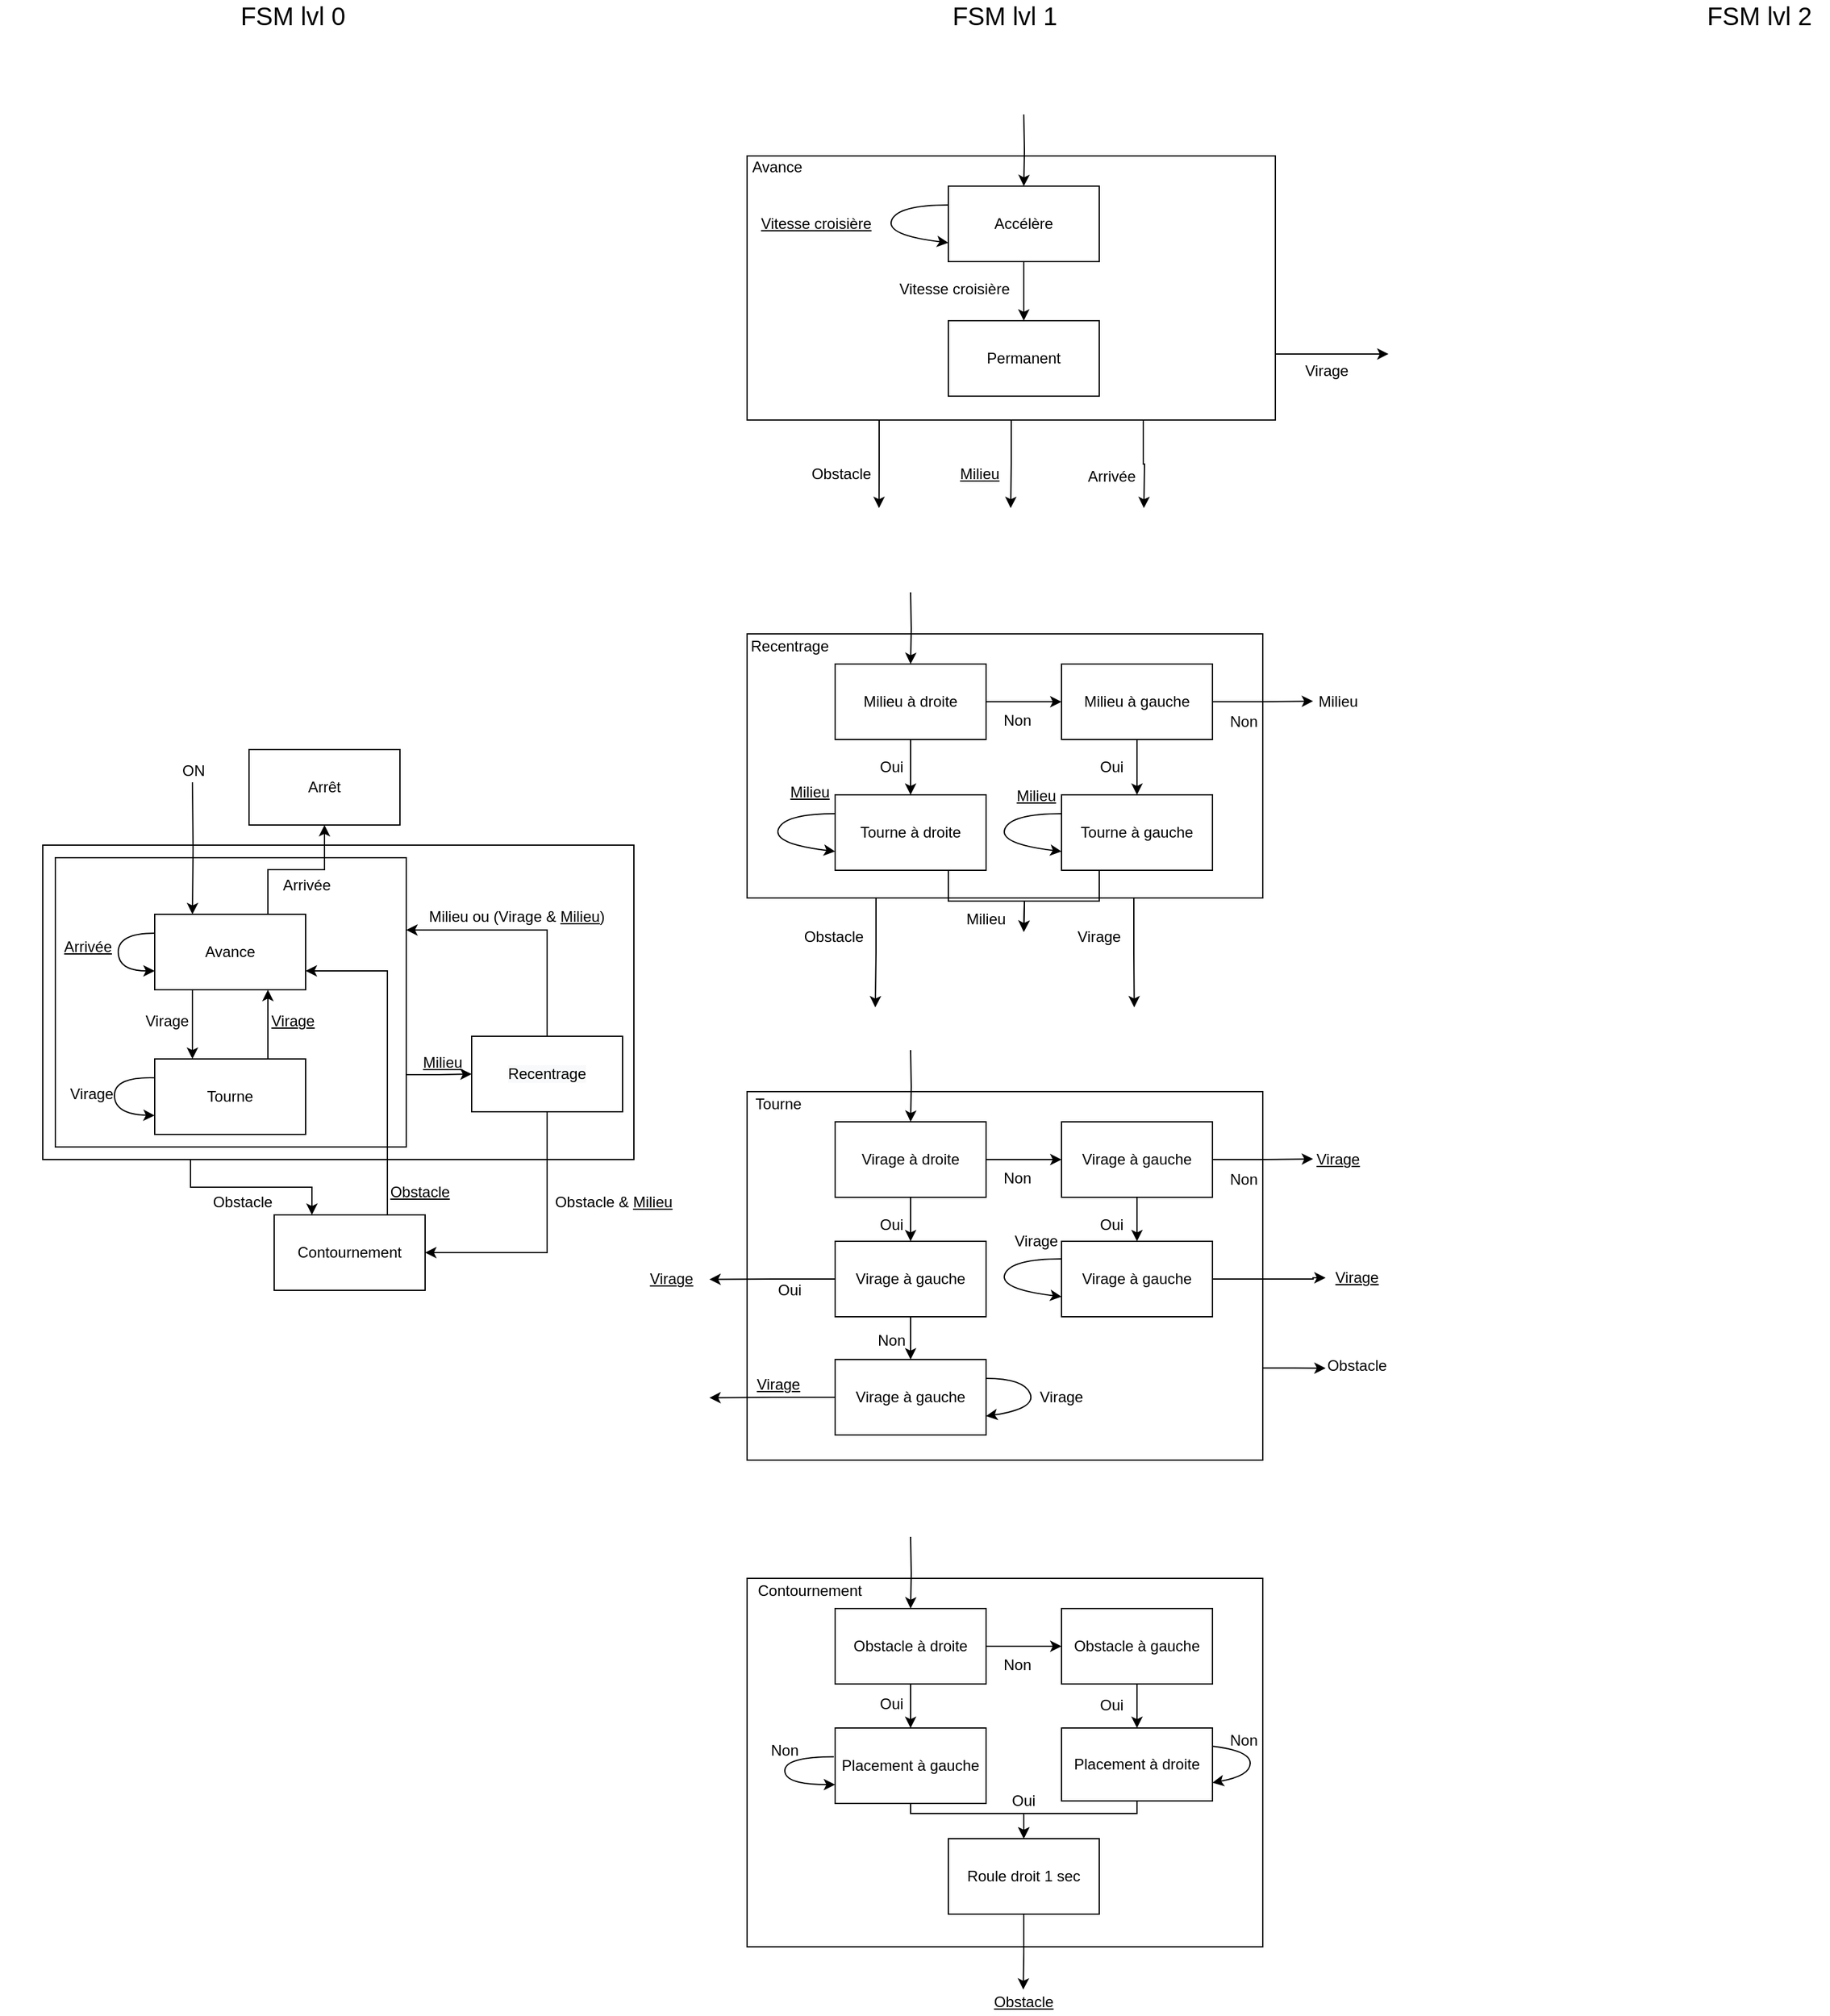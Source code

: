 <mxfile version="14.2.6" type="device"><diagram id="8WGM7yzJvpbZ9Qk98WdS" name="Page-1"><mxGraphModel dx="1021" dy="1698" grid="1" gridSize="10" guides="1" tooltips="1" connect="1" arrows="1" fold="1" page="1" pageScale="1" pageWidth="827" pageHeight="1169" math="0" shadow="0"><root><mxCell id="0"/><mxCell id="1" parent="0"/><mxCell id="1eVTExZ0eX3DoNJt30mX-113" style="edgeStyle=orthogonalEdgeStyle;rounded=0;orthogonalLoop=1;jettySize=auto;html=1;exitX=0.25;exitY=1;exitDx=0;exitDy=0;entryX=0.25;entryY=0;entryDx=0;entryDy=0;" edge="1" parent="1" source="1eVTExZ0eX3DoNJt30mX-111" target="1eVTExZ0eX3DoNJt30mX-15"><mxGeometry relative="1" as="geometry"/></mxCell><mxCell id="1eVTExZ0eX3DoNJt30mX-111" value="" style="rounded=0;whiteSpace=wrap;html=1;" vertex="1" parent="1"><mxGeometry x="170" y="430" width="470" height="250" as="geometry"/></mxCell><mxCell id="1eVTExZ0eX3DoNJt30mX-67" style="edgeStyle=orthogonalEdgeStyle;rounded=0;orthogonalLoop=1;jettySize=auto;html=1;exitX=0.25;exitY=1;exitDx=0;exitDy=0;" edge="1" parent="1" source="1eVTExZ0eX3DoNJt30mX-59"><mxGeometry relative="1" as="geometry"><mxPoint x="834.882" y="162" as="targetPoint"/></mxGeometry></mxCell><mxCell id="1eVTExZ0eX3DoNJt30mX-68" style="edgeStyle=orthogonalEdgeStyle;rounded=0;orthogonalLoop=1;jettySize=auto;html=1;exitX=0.5;exitY=1;exitDx=0;exitDy=0;" edge="1" parent="1" source="1eVTExZ0eX3DoNJt30mX-59"><mxGeometry relative="1" as="geometry"><mxPoint x="939.588" y="162" as="targetPoint"/></mxGeometry></mxCell><mxCell id="1eVTExZ0eX3DoNJt30mX-69" style="edgeStyle=orthogonalEdgeStyle;rounded=0;orthogonalLoop=1;jettySize=auto;html=1;exitX=0.75;exitY=1;exitDx=0;exitDy=0;" edge="1" parent="1" source="1eVTExZ0eX3DoNJt30mX-59"><mxGeometry relative="1" as="geometry"><mxPoint x="1045.471" y="162" as="targetPoint"/></mxGeometry></mxCell><mxCell id="1eVTExZ0eX3DoNJt30mX-74" style="edgeStyle=orthogonalEdgeStyle;rounded=0;orthogonalLoop=1;jettySize=auto;html=1;exitX=1;exitY=0.75;exitDx=0;exitDy=0;" edge="1" parent="1" source="1eVTExZ0eX3DoNJt30mX-59"><mxGeometry relative="1" as="geometry"><mxPoint x="1240" y="39.471" as="targetPoint"/></mxGeometry></mxCell><mxCell id="1eVTExZ0eX3DoNJt30mX-59" value="&lt;p style=&quot;line-height: 120%&quot;&gt;&lt;br&gt;&lt;/p&gt;" style="rounded=0;whiteSpace=wrap;html=1;align=center;" vertex="1" parent="1"><mxGeometry x="730" y="-118" width="420" height="210" as="geometry"/></mxCell><mxCell id="1eVTExZ0eX3DoNJt30mX-40" style="edgeStyle=orthogonalEdgeStyle;rounded=0;orthogonalLoop=1;jettySize=auto;html=1;exitX=1;exitY=0.75;exitDx=0;exitDy=0;entryX=0;entryY=0.5;entryDx=0;entryDy=0;" edge="1" parent="1" source="1eVTExZ0eX3DoNJt30mX-13" target="1eVTExZ0eX3DoNJt30mX-5"><mxGeometry relative="1" as="geometry"/></mxCell><mxCell id="1eVTExZ0eX3DoNJt30mX-13" value="" style="rounded=0;whiteSpace=wrap;html=1;" vertex="1" parent="1"><mxGeometry x="180" y="440" width="279" height="230" as="geometry"/></mxCell><mxCell id="1eVTExZ0eX3DoNJt30mX-27" style="edgeStyle=orthogonalEdgeStyle;rounded=0;orthogonalLoop=1;jettySize=auto;html=1;exitX=0.25;exitY=1;exitDx=0;exitDy=0;entryX=0.25;entryY=0;entryDx=0;entryDy=0;" edge="1" parent="1" source="1eVTExZ0eX3DoNJt30mX-3" target="1eVTExZ0eX3DoNJt30mX-16"><mxGeometry relative="1" as="geometry"/></mxCell><mxCell id="1eVTExZ0eX3DoNJt30mX-38" style="edgeStyle=orthogonalEdgeStyle;rounded=0;orthogonalLoop=1;jettySize=auto;html=1;exitX=0.75;exitY=0;exitDx=0;exitDy=0;entryX=0.5;entryY=1;entryDx=0;entryDy=0;" edge="1" parent="1" source="1eVTExZ0eX3DoNJt30mX-3" target="1eVTExZ0eX3DoNJt30mX-36"><mxGeometry relative="1" as="geometry"/></mxCell><mxCell id="1eVTExZ0eX3DoNJt30mX-3" value="Avance" style="rounded=0;whiteSpace=wrap;html=1;" vertex="1" parent="1"><mxGeometry x="259" y="485" width="120" height="60" as="geometry"/></mxCell><mxCell id="1eVTExZ0eX3DoNJt30mX-37" style="edgeStyle=orthogonalEdgeStyle;rounded=0;orthogonalLoop=1;jettySize=auto;html=1;entryX=0.25;entryY=0;entryDx=0;entryDy=0;" edge="1" parent="1" target="1eVTExZ0eX3DoNJt30mX-3"><mxGeometry relative="1" as="geometry"><mxPoint x="289" y="380" as="sourcePoint"/></mxGeometry></mxCell><mxCell id="1eVTExZ0eX3DoNJt30mX-125" style="edgeStyle=orthogonalEdgeStyle;rounded=0;orthogonalLoop=1;jettySize=auto;html=1;exitX=0.5;exitY=0;exitDx=0;exitDy=0;entryX=1;entryY=0.25;entryDx=0;entryDy=0;" edge="1" parent="1" source="1eVTExZ0eX3DoNJt30mX-5" target="1eVTExZ0eX3DoNJt30mX-13"><mxGeometry relative="1" as="geometry"/></mxCell><mxCell id="1eVTExZ0eX3DoNJt30mX-127" style="edgeStyle=orthogonalEdgeStyle;rounded=0;orthogonalLoop=1;jettySize=auto;html=1;exitX=0.5;exitY=1;exitDx=0;exitDy=0;entryX=1;entryY=0.5;entryDx=0;entryDy=0;" edge="1" parent="1" source="1eVTExZ0eX3DoNJt30mX-5" target="1eVTExZ0eX3DoNJt30mX-15"><mxGeometry relative="1" as="geometry"/></mxCell><mxCell id="1eVTExZ0eX3DoNJt30mX-5" value="&#10;&#10;&lt;span style=&quot;color: rgb(0, 0, 0); font-family: helvetica; font-size: 12px; font-style: normal; font-weight: 400; letter-spacing: normal; text-align: center; text-indent: 0px; text-transform: none; word-spacing: 0px; background-color: rgb(248, 249, 250); display: inline; float: none;&quot;&gt;Recentrage&lt;/span&gt;&#10;&#10;" style="rounded=0;whiteSpace=wrap;html=1;" vertex="1" parent="1"><mxGeometry x="511" y="582" width="120" height="60" as="geometry"/></mxCell><mxCell id="1eVTExZ0eX3DoNJt30mX-7" value="Obstacle" style="text;html=1;strokeColor=none;fillColor=none;align=center;verticalAlign=middle;whiteSpace=wrap;rounded=0;" vertex="1" parent="1"><mxGeometry x="279" y="704" width="100" height="20" as="geometry"/></mxCell><mxCell id="1eVTExZ0eX3DoNJt30mX-11" value="&lt;u&gt;Arrivée&lt;/u&gt;" style="text;html=1;strokeColor=none;fillColor=none;align=center;verticalAlign=middle;whiteSpace=wrap;rounded=0;" vertex="1" parent="1"><mxGeometry x="136" y="501" width="140" height="20" as="geometry"/></mxCell><mxCell id="1eVTExZ0eX3DoNJt30mX-114" style="edgeStyle=orthogonalEdgeStyle;rounded=0;orthogonalLoop=1;jettySize=auto;html=1;exitX=0.75;exitY=0;exitDx=0;exitDy=0;entryX=1;entryY=0.75;entryDx=0;entryDy=0;" edge="1" parent="1" source="1eVTExZ0eX3DoNJt30mX-15" target="1eVTExZ0eX3DoNJt30mX-3"><mxGeometry relative="1" as="geometry"/></mxCell><mxCell id="1eVTExZ0eX3DoNJt30mX-15" value="Contournement" style="rounded=0;whiteSpace=wrap;html=1;" vertex="1" parent="1"><mxGeometry x="354" y="724" width="120" height="60" as="geometry"/></mxCell><mxCell id="1eVTExZ0eX3DoNJt30mX-35" style="edgeStyle=orthogonalEdgeStyle;rounded=0;orthogonalLoop=1;jettySize=auto;html=1;exitX=0.75;exitY=0;exitDx=0;exitDy=0;entryX=0.75;entryY=1;entryDx=0;entryDy=0;" edge="1" parent="1" source="1eVTExZ0eX3DoNJt30mX-16" target="1eVTExZ0eX3DoNJt30mX-3"><mxGeometry relative="1" as="geometry"/></mxCell><mxCell id="1eVTExZ0eX3DoNJt30mX-16" value="Tourne" style="rounded=0;whiteSpace=wrap;html=1;" vertex="1" parent="1"><mxGeometry x="259" y="600" width="120" height="60" as="geometry"/></mxCell><mxCell id="1eVTExZ0eX3DoNJt30mX-24" value="&lt;u&gt;Obstacle&lt;/u&gt;" style="text;html=1;strokeColor=none;fillColor=none;align=center;verticalAlign=middle;whiteSpace=wrap;rounded=0;" vertex="1" parent="1"><mxGeometry x="420" y="696" width="100" height="20" as="geometry"/></mxCell><mxCell id="1eVTExZ0eX3DoNJt30mX-25" value="Milieu ou (Virage &amp;amp; &lt;u&gt;Milieu&lt;/u&gt;)" style="text;html=1;strokeColor=none;fillColor=none;align=center;verticalAlign=middle;whiteSpace=wrap;rounded=0;" vertex="1" parent="1"><mxGeometry x="474" y="477" width="146" height="20" as="geometry"/></mxCell><mxCell id="1eVTExZ0eX3DoNJt30mX-26" value="&lt;u&gt;Milieu&lt;/u&gt;" style="text;html=1;strokeColor=none;fillColor=none;align=center;verticalAlign=middle;whiteSpace=wrap;rounded=0;" vertex="1" parent="1"><mxGeometry x="438" y="593" width="100" height="20" as="geometry"/></mxCell><mxCell id="1eVTExZ0eX3DoNJt30mX-28" value="Virage" style="text;html=1;strokeColor=none;fillColor=none;align=center;verticalAlign=middle;whiteSpace=wrap;rounded=0;" vertex="1" parent="1"><mxGeometry x="219" y="560" width="100" height="20" as="geometry"/></mxCell><mxCell id="1eVTExZ0eX3DoNJt30mX-30" value="" style="curved=1;endArrow=classic;html=1;entryX=0;entryY=0.75;entryDx=0;entryDy=0;exitX=0;exitY=0.25;exitDx=0;exitDy=0;" edge="1" parent="1" source="1eVTExZ0eX3DoNJt30mX-3" target="1eVTExZ0eX3DoNJt30mX-3"><mxGeometry width="50" height="50" relative="1" as="geometry"><mxPoint x="159" y="470" as="sourcePoint"/><mxPoint x="379" y="520" as="targetPoint"/><Array as="points"><mxPoint x="230" y="500"/><mxPoint x="230" y="530"/></Array></mxGeometry></mxCell><mxCell id="1eVTExZ0eX3DoNJt30mX-33" style="edgeStyle=orthogonalEdgeStyle;rounded=0;orthogonalLoop=1;jettySize=auto;html=1;exitX=0.5;exitY=1;exitDx=0;exitDy=0;" edge="1" parent="1" source="1eVTExZ0eX3DoNJt30mX-28" target="1eVTExZ0eX3DoNJt30mX-28"><mxGeometry relative="1" as="geometry"/></mxCell><mxCell id="1eVTExZ0eX3DoNJt30mX-34" value="&lt;u&gt;Virage&lt;/u&gt;" style="text;html=1;strokeColor=none;fillColor=none;align=center;verticalAlign=middle;whiteSpace=wrap;rounded=0;" vertex="1" parent="1"><mxGeometry x="319" y="560" width="100" height="20" as="geometry"/></mxCell><mxCell id="1eVTExZ0eX3DoNJt30mX-36" value="Arrêt" style="rounded=0;whiteSpace=wrap;html=1;" vertex="1" parent="1"><mxGeometry x="334" y="354" width="120" height="60" as="geometry"/></mxCell><mxCell id="1eVTExZ0eX3DoNJt30mX-41" value="Arrivée" style="text;html=1;strokeColor=none;fillColor=none;align=center;verticalAlign=middle;whiteSpace=wrap;rounded=0;" vertex="1" parent="1"><mxGeometry x="310" y="452" width="140" height="20" as="geometry"/></mxCell><mxCell id="1eVTExZ0eX3DoNJt30mX-45" value="" style="curved=1;endArrow=classic;html=1;entryX=0;entryY=0.75;entryDx=0;entryDy=0;exitX=0;exitY=0.25;exitDx=0;exitDy=0;" edge="1" parent="1" source="1eVTExZ0eX3DoNJt30mX-16" target="1eVTExZ0eX3DoNJt30mX-16"><mxGeometry width="50" height="50" relative="1" as="geometry"><mxPoint x="256" y="614" as="sourcePoint"/><mxPoint x="256" y="644" as="targetPoint"/><Array as="points"><mxPoint x="227" y="614"/><mxPoint x="227" y="644"/></Array></mxGeometry></mxCell><mxCell id="1eVTExZ0eX3DoNJt30mX-46" value="Virage" style="text;html=1;strokeColor=none;fillColor=none;align=center;verticalAlign=middle;whiteSpace=wrap;rounded=0;" vertex="1" parent="1"><mxGeometry x="159" y="618" width="100" height="20" as="geometry"/></mxCell><mxCell id="1eVTExZ0eX3DoNJt30mX-55" style="edgeStyle=orthogonalEdgeStyle;rounded=0;orthogonalLoop=1;jettySize=auto;html=1;exitX=0.5;exitY=1;exitDx=0;exitDy=0;" edge="1" parent="1" target="1eVTExZ0eX3DoNJt30mX-52"><mxGeometry relative="1" as="geometry"><mxPoint x="950" y="-151" as="sourcePoint"/></mxGeometry></mxCell><mxCell id="1eVTExZ0eX3DoNJt30mX-62" style="edgeStyle=orthogonalEdgeStyle;rounded=0;orthogonalLoop=1;jettySize=auto;html=1;exitX=0.5;exitY=1;exitDx=0;exitDy=0;entryX=0.5;entryY=0;entryDx=0;entryDy=0;" edge="1" parent="1" source="1eVTExZ0eX3DoNJt30mX-52" target="1eVTExZ0eX3DoNJt30mX-61"><mxGeometry relative="1" as="geometry"/></mxCell><mxCell id="1eVTExZ0eX3DoNJt30mX-52" value="Accélère" style="rounded=0;whiteSpace=wrap;html=1;" vertex="1" parent="1"><mxGeometry x="890" y="-94" width="120" height="60" as="geometry"/></mxCell><mxCell id="1eVTExZ0eX3DoNJt30mX-56" value="&lt;u&gt;Vitesse croisière&lt;/u&gt;" style="text;html=1;strokeColor=none;fillColor=none;align=center;verticalAlign=middle;whiteSpace=wrap;rounded=0;" vertex="1" parent="1"><mxGeometry x="730" y="-74" width="110" height="20" as="geometry"/></mxCell><mxCell id="1eVTExZ0eX3DoNJt30mX-57" value="" style="curved=1;endArrow=classic;html=1;exitX=0;exitY=0.25;exitDx=0;exitDy=0;entryX=0;entryY=0.75;entryDx=0;entryDy=0;" edge="1" parent="1" source="1eVTExZ0eX3DoNJt30mX-52" target="1eVTExZ0eX3DoNJt30mX-52"><mxGeometry width="50" height="50" relative="1" as="geometry"><mxPoint x="1010" y="-45" as="sourcePoint"/><mxPoint x="1060" y="-95" as="targetPoint"/><Array as="points"><mxPoint x="850" y="-79"/><mxPoint x="840" y="-55"/></Array></mxGeometry></mxCell><mxCell id="1eVTExZ0eX3DoNJt30mX-60" value="Avance" style="text;html=1;strokeColor=none;fillColor=none;align=center;verticalAlign=middle;whiteSpace=wrap;rounded=0;" vertex="1" parent="1"><mxGeometry x="734" y="-119" width="40" height="20" as="geometry"/></mxCell><mxCell id="1eVTExZ0eX3DoNJt30mX-61" value="Permanent" style="rounded=0;whiteSpace=wrap;html=1;" vertex="1" parent="1"><mxGeometry x="890" y="13" width="120" height="60" as="geometry"/></mxCell><mxCell id="1eVTExZ0eX3DoNJt30mX-63" value="Vitesse croisière" style="text;html=1;strokeColor=none;fillColor=none;align=center;verticalAlign=middle;whiteSpace=wrap;rounded=0;" vertex="1" parent="1"><mxGeometry x="840" y="-22" width="110" height="20" as="geometry"/></mxCell><mxCell id="1eVTExZ0eX3DoNJt30mX-64" style="edgeStyle=orthogonalEdgeStyle;rounded=0;orthogonalLoop=1;jettySize=auto;html=1;exitX=0.5;exitY=1;exitDx=0;exitDy=0;" edge="1" parent="1" source="1eVTExZ0eX3DoNJt30mX-59" target="1eVTExZ0eX3DoNJt30mX-59"><mxGeometry relative="1" as="geometry"/></mxCell><mxCell id="1eVTExZ0eX3DoNJt30mX-70" value="Obstacle" style="text;html=1;strokeColor=none;fillColor=none;align=center;verticalAlign=middle;whiteSpace=wrap;rounded=0;" vertex="1" parent="1"><mxGeometry x="750" y="125" width="110" height="20" as="geometry"/></mxCell><mxCell id="1eVTExZ0eX3DoNJt30mX-72" value="&lt;u&gt;Milieu&lt;/u&gt;" style="text;html=1;strokeColor=none;fillColor=none;align=center;verticalAlign=middle;whiteSpace=wrap;rounded=0;" vertex="1" parent="1"><mxGeometry x="860" y="125" width="110" height="20" as="geometry"/></mxCell><mxCell id="1eVTExZ0eX3DoNJt30mX-73" value="Arrivée" style="text;html=1;strokeColor=none;fillColor=none;align=center;verticalAlign=middle;whiteSpace=wrap;rounded=0;" vertex="1" parent="1"><mxGeometry x="1000" y="127" width="40" height="20" as="geometry"/></mxCell><mxCell id="1eVTExZ0eX3DoNJt30mX-76" value="Virage" style="text;html=1;strokeColor=none;fillColor=none;align=center;verticalAlign=middle;whiteSpace=wrap;rounded=0;" vertex="1" parent="1"><mxGeometry x="1171" y="43" width="40" height="20" as="geometry"/></mxCell><mxCell id="1eVTExZ0eX3DoNJt30mX-77" value="ON" style="text;html=1;strokeColor=none;fillColor=none;align=center;verticalAlign=middle;whiteSpace=wrap;rounded=0;" vertex="1" parent="1"><mxGeometry x="270" y="361" width="40" height="20" as="geometry"/></mxCell><mxCell id="1eVTExZ0eX3DoNJt30mX-117" style="edgeStyle=orthogonalEdgeStyle;rounded=0;orthogonalLoop=1;jettySize=auto;html=1;exitX=0.25;exitY=1;exitDx=0;exitDy=0;" edge="1" parent="1" source="1eVTExZ0eX3DoNJt30mX-82"><mxGeometry relative="1" as="geometry"><mxPoint x="831.941" y="559.0" as="targetPoint"/></mxGeometry></mxCell><mxCell id="1eVTExZ0eX3DoNJt30mX-118" style="edgeStyle=orthogonalEdgeStyle;rounded=0;orthogonalLoop=1;jettySize=auto;html=1;exitX=0.75;exitY=1;exitDx=0;exitDy=0;" edge="1" parent="1" source="1eVTExZ0eX3DoNJt30mX-82"><mxGeometry relative="1" as="geometry"><mxPoint x="1037.824" y="559.0" as="targetPoint"/></mxGeometry></mxCell><mxCell id="1eVTExZ0eX3DoNJt30mX-82" value="&lt;p style=&quot;line-height: 120%&quot;&gt;&lt;br&gt;&lt;/p&gt;" style="rounded=0;whiteSpace=wrap;html=1;align=center;" vertex="1" parent="1"><mxGeometry x="730" y="262" width="410" height="210" as="geometry"/></mxCell><mxCell id="1eVTExZ0eX3DoNJt30mX-83" style="edgeStyle=orthogonalEdgeStyle;rounded=0;orthogonalLoop=1;jettySize=auto;html=1;exitX=0.5;exitY=1;exitDx=0;exitDy=0;entryX=0.5;entryY=0;entryDx=0;entryDy=0;" edge="1" parent="1" target="1eVTExZ0eX3DoNJt30mX-85"><mxGeometry relative="1" as="geometry"><mxPoint x="860" y="229" as="sourcePoint"/><mxPoint x="860" y="286" as="targetPoint"/></mxGeometry></mxCell><mxCell id="1eVTExZ0eX3DoNJt30mX-84" style="edgeStyle=orthogonalEdgeStyle;rounded=0;orthogonalLoop=1;jettySize=auto;html=1;exitX=0.5;exitY=1;exitDx=0;exitDy=0;entryX=0.5;entryY=0;entryDx=0;entryDy=0;" edge="1" parent="1" source="1eVTExZ0eX3DoNJt30mX-85" target="1eVTExZ0eX3DoNJt30mX-89"><mxGeometry relative="1" as="geometry"/></mxCell><mxCell id="1eVTExZ0eX3DoNJt30mX-99" style="edgeStyle=orthogonalEdgeStyle;rounded=0;orthogonalLoop=1;jettySize=auto;html=1;exitX=1;exitY=0.5;exitDx=0;exitDy=0;entryX=0;entryY=0.5;entryDx=0;entryDy=0;" edge="1" parent="1" source="1eVTExZ0eX3DoNJt30mX-85" target="1eVTExZ0eX3DoNJt30mX-98"><mxGeometry relative="1" as="geometry"/></mxCell><mxCell id="1eVTExZ0eX3DoNJt30mX-85" value="Milieu à droite" style="rounded=0;whiteSpace=wrap;html=1;" vertex="1" parent="1"><mxGeometry x="800" y="286" width="120" height="60" as="geometry"/></mxCell><mxCell id="1eVTExZ0eX3DoNJt30mX-87" value="" style="curved=1;endArrow=classic;html=1;exitX=0;exitY=0.25;exitDx=0;exitDy=0;entryX=0;entryY=0.75;entryDx=0;entryDy=0;" edge="1" parent="1"><mxGeometry width="50" height="50" relative="1" as="geometry"><mxPoint x="800" y="405" as="sourcePoint"/><mxPoint x="800" y="435" as="targetPoint"/><Array as="points"><mxPoint x="760" y="405"/><mxPoint x="750" y="429"/></Array></mxGeometry></mxCell><mxCell id="1eVTExZ0eX3DoNJt30mX-88" value="Recentrage" style="text;html=1;strokeColor=none;fillColor=none;align=center;verticalAlign=middle;whiteSpace=wrap;rounded=0;" vertex="1" parent="1"><mxGeometry x="744" y="262" width="40" height="20" as="geometry"/></mxCell><mxCell id="1eVTExZ0eX3DoNJt30mX-120" style="edgeStyle=orthogonalEdgeStyle;rounded=0;orthogonalLoop=1;jettySize=auto;html=1;exitX=0.75;exitY=1;exitDx=0;exitDy=0;" edge="1" parent="1" source="1eVTExZ0eX3DoNJt30mX-89"><mxGeometry relative="1" as="geometry"><mxPoint x="950" y="499" as="targetPoint"/></mxGeometry></mxCell><mxCell id="1eVTExZ0eX3DoNJt30mX-89" value="Tourne à droite" style="rounded=0;whiteSpace=wrap;html=1;" vertex="1" parent="1"><mxGeometry x="800" y="390" width="120" height="60" as="geometry"/></mxCell><mxCell id="1eVTExZ0eX3DoNJt30mX-90" value="Oui" style="text;html=1;strokeColor=none;fillColor=none;align=center;verticalAlign=middle;whiteSpace=wrap;rounded=0;" vertex="1" parent="1"><mxGeometry x="820" y="358" width="50" height="20" as="geometry"/></mxCell><mxCell id="1eVTExZ0eX3DoNJt30mX-91" style="edgeStyle=orthogonalEdgeStyle;rounded=0;orthogonalLoop=1;jettySize=auto;html=1;exitX=0.5;exitY=1;exitDx=0;exitDy=0;" edge="1" parent="1" source="1eVTExZ0eX3DoNJt30mX-82" target="1eVTExZ0eX3DoNJt30mX-82"><mxGeometry relative="1" as="geometry"/></mxCell><mxCell id="1eVTExZ0eX3DoNJt30mX-92" value="Obstacle" style="text;html=1;strokeColor=none;fillColor=none;align=center;verticalAlign=middle;whiteSpace=wrap;rounded=0;" vertex="1" parent="1"><mxGeometry x="744" y="493" width="110" height="20" as="geometry"/></mxCell><mxCell id="1eVTExZ0eX3DoNJt30mX-94" value="Virage" style="text;html=1;strokeColor=none;fillColor=none;align=center;verticalAlign=middle;whiteSpace=wrap;rounded=0;" vertex="1" parent="1"><mxGeometry x="990" y="493" width="40" height="20" as="geometry"/></mxCell><mxCell id="1eVTExZ0eX3DoNJt30mX-105" style="edgeStyle=orthogonalEdgeStyle;rounded=0;orthogonalLoop=1;jettySize=auto;html=1;exitX=0.5;exitY=1;exitDx=0;exitDy=0;" edge="1" parent="1" source="1eVTExZ0eX3DoNJt30mX-98" target="1eVTExZ0eX3DoNJt30mX-103"><mxGeometry relative="1" as="geometry"/></mxCell><mxCell id="1eVTExZ0eX3DoNJt30mX-106" style="edgeStyle=orthogonalEdgeStyle;rounded=0;orthogonalLoop=1;jettySize=auto;html=1;exitX=1;exitY=0.5;exitDx=0;exitDy=0;" edge="1" parent="1" source="1eVTExZ0eX3DoNJt30mX-98" target="1eVTExZ0eX3DoNJt30mX-108"><mxGeometry relative="1" as="geometry"><mxPoint x="1200" y="315.529" as="targetPoint"/></mxGeometry></mxCell><mxCell id="1eVTExZ0eX3DoNJt30mX-98" value="Milieu à gauche" style="rounded=0;whiteSpace=wrap;html=1;" vertex="1" parent="1"><mxGeometry x="980" y="286" width="120" height="60" as="geometry"/></mxCell><mxCell id="1eVTExZ0eX3DoNJt30mX-100" value="Non" style="text;html=1;strokeColor=none;fillColor=none;align=center;verticalAlign=middle;whiteSpace=wrap;rounded=0;" vertex="1" parent="1"><mxGeometry x="920" y="321" width="50" height="20" as="geometry"/></mxCell><mxCell id="1eVTExZ0eX3DoNJt30mX-102" value="" style="curved=1;endArrow=classic;html=1;exitX=0;exitY=0.25;exitDx=0;exitDy=0;entryX=0;entryY=0.75;entryDx=0;entryDy=0;" edge="1" parent="1"><mxGeometry width="50" height="50" relative="1" as="geometry"><mxPoint x="980" y="405" as="sourcePoint"/><mxPoint x="980" y="435" as="targetPoint"/><Array as="points"><mxPoint x="940" y="405"/><mxPoint x="930" y="429"/></Array></mxGeometry></mxCell><mxCell id="1eVTExZ0eX3DoNJt30mX-121" style="edgeStyle=orthogonalEdgeStyle;rounded=0;orthogonalLoop=1;jettySize=auto;html=1;exitX=0.25;exitY=1;exitDx=0;exitDy=0;" edge="1" parent="1" source="1eVTExZ0eX3DoNJt30mX-103"><mxGeometry relative="1" as="geometry"><mxPoint x="950" y="499.0" as="targetPoint"/></mxGeometry></mxCell><mxCell id="1eVTExZ0eX3DoNJt30mX-103" value="Tourne à gauche" style="rounded=0;whiteSpace=wrap;html=1;" vertex="1" parent="1"><mxGeometry x="980" y="390" width="120" height="60" as="geometry"/></mxCell><mxCell id="1eVTExZ0eX3DoNJt30mX-104" value="Oui" style="text;html=1;strokeColor=none;fillColor=none;align=center;verticalAlign=middle;whiteSpace=wrap;rounded=0;" vertex="1" parent="1"><mxGeometry x="1000" y="358" width="40" height="20" as="geometry"/></mxCell><mxCell id="1eVTExZ0eX3DoNJt30mX-107" value="Non" style="text;html=1;strokeColor=none;fillColor=none;align=center;verticalAlign=middle;whiteSpace=wrap;rounded=0;" vertex="1" parent="1"><mxGeometry x="1100" y="322" width="50" height="20" as="geometry"/></mxCell><mxCell id="1eVTExZ0eX3DoNJt30mX-108" value="Milieu" style="text;html=1;strokeColor=none;fillColor=none;align=center;verticalAlign=middle;whiteSpace=wrap;rounded=0;" vertex="1" parent="1"><mxGeometry x="1180" y="305.529" width="40" height="20" as="geometry"/></mxCell><mxCell id="1eVTExZ0eX3DoNJt30mX-109" value="&lt;u&gt;Milieu&lt;/u&gt;" style="text;html=1;strokeColor=none;fillColor=none;align=center;verticalAlign=middle;whiteSpace=wrap;rounded=0;" vertex="1" parent="1"><mxGeometry x="760" y="377.999" width="40" height="20" as="geometry"/></mxCell><mxCell id="1eVTExZ0eX3DoNJt30mX-110" value="&lt;u&gt;Milieu&lt;/u&gt;" style="text;html=1;strokeColor=none;fillColor=none;align=center;verticalAlign=middle;whiteSpace=wrap;rounded=0;" vertex="1" parent="1"><mxGeometry x="940" y="380.999" width="40" height="20" as="geometry"/></mxCell><mxCell id="1eVTExZ0eX3DoNJt30mX-112" style="edgeStyle=orthogonalEdgeStyle;rounded=0;orthogonalLoop=1;jettySize=auto;html=1;exitX=0.5;exitY=1;exitDx=0;exitDy=0;" edge="1" parent="1" source="1eVTExZ0eX3DoNJt30mX-111" target="1eVTExZ0eX3DoNJt30mX-111"><mxGeometry relative="1" as="geometry"/></mxCell><mxCell id="1eVTExZ0eX3DoNJt30mX-122" value="Milieu" style="text;html=1;strokeColor=none;fillColor=none;align=center;verticalAlign=middle;whiteSpace=wrap;rounded=0;" vertex="1" parent="1"><mxGeometry x="900" y="478.999" width="40" height="20" as="geometry"/></mxCell><mxCell id="1eVTExZ0eX3DoNJt30mX-128" value="Obstacle &amp;amp;&amp;nbsp;&lt;u&gt;Milieu&lt;/u&gt;" style="text;html=1;strokeColor=none;fillColor=none;align=center;verticalAlign=middle;whiteSpace=wrap;rounded=0;" vertex="1" parent="1"><mxGeometry x="574" y="704" width="100" height="20" as="geometry"/></mxCell><mxCell id="1eVTExZ0eX3DoNJt30mX-175" style="edgeStyle=orthogonalEdgeStyle;rounded=0;orthogonalLoop=1;jettySize=auto;html=1;exitX=1;exitY=0.75;exitDx=0;exitDy=0;" edge="1" parent="1" source="1eVTExZ0eX3DoNJt30mX-131"><mxGeometry relative="1" as="geometry"><mxPoint x="1190" y="845.882" as="targetPoint"/></mxGeometry></mxCell><mxCell id="1eVTExZ0eX3DoNJt30mX-131" value="&lt;p style=&quot;line-height: 120%&quot;&gt;&lt;br&gt;&lt;/p&gt;" style="rounded=0;whiteSpace=wrap;html=1;align=center;" vertex="1" parent="1"><mxGeometry x="730" y="626" width="410" height="293" as="geometry"/></mxCell><mxCell id="1eVTExZ0eX3DoNJt30mX-132" style="edgeStyle=orthogonalEdgeStyle;rounded=0;orthogonalLoop=1;jettySize=auto;html=1;exitX=0.5;exitY=1;exitDx=0;exitDy=0;entryX=0.5;entryY=0;entryDx=0;entryDy=0;" edge="1" parent="1" target="1eVTExZ0eX3DoNJt30mX-135"><mxGeometry relative="1" as="geometry"><mxPoint x="860" y="593" as="sourcePoint"/><mxPoint x="860" y="650" as="targetPoint"/></mxGeometry></mxCell><mxCell id="1eVTExZ0eX3DoNJt30mX-133" style="edgeStyle=orthogonalEdgeStyle;rounded=0;orthogonalLoop=1;jettySize=auto;html=1;exitX=0.5;exitY=1;exitDx=0;exitDy=0;entryX=0.5;entryY=0;entryDx=0;entryDy=0;" edge="1" parent="1" source="1eVTExZ0eX3DoNJt30mX-135" target="1eVTExZ0eX3DoNJt30mX-139"><mxGeometry relative="1" as="geometry"/></mxCell><mxCell id="1eVTExZ0eX3DoNJt30mX-134" style="edgeStyle=orthogonalEdgeStyle;rounded=0;orthogonalLoop=1;jettySize=auto;html=1;exitX=1;exitY=0.5;exitDx=0;exitDy=0;entryX=0;entryY=0.5;entryDx=0;entryDy=0;" edge="1" parent="1" source="1eVTExZ0eX3DoNJt30mX-135" target="1eVTExZ0eX3DoNJt30mX-146"><mxGeometry relative="1" as="geometry"/></mxCell><mxCell id="1eVTExZ0eX3DoNJt30mX-135" value="Virage à droite" style="rounded=0;whiteSpace=wrap;html=1;" vertex="1" parent="1"><mxGeometry x="800" y="650" width="120" height="60" as="geometry"/></mxCell><mxCell id="1eVTExZ0eX3DoNJt30mX-137" value="Tourne" style="text;html=1;strokeColor=none;fillColor=none;align=center;verticalAlign=middle;whiteSpace=wrap;rounded=0;" vertex="1" parent="1"><mxGeometry x="735" y="626" width="40" height="20" as="geometry"/></mxCell><mxCell id="1eVTExZ0eX3DoNJt30mX-166" style="edgeStyle=orthogonalEdgeStyle;rounded=0;orthogonalLoop=1;jettySize=auto;html=1;exitX=0.5;exitY=1;exitDx=0;exitDy=0;entryX=0.5;entryY=0;entryDx=0;entryDy=0;" edge="1" parent="1" source="1eVTExZ0eX3DoNJt30mX-139" target="1eVTExZ0eX3DoNJt30mX-165"><mxGeometry relative="1" as="geometry"/></mxCell><mxCell id="1eVTExZ0eX3DoNJt30mX-167" style="edgeStyle=orthogonalEdgeStyle;rounded=0;orthogonalLoop=1;jettySize=auto;html=1;exitX=0;exitY=0.5;exitDx=0;exitDy=0;" edge="1" parent="1" source="1eVTExZ0eX3DoNJt30mX-139"><mxGeometry relative="1" as="geometry"><mxPoint x="700" y="775.294" as="targetPoint"/></mxGeometry></mxCell><mxCell id="1eVTExZ0eX3DoNJt30mX-139" value="Virage à gauche" style="rounded=0;whiteSpace=wrap;html=1;" vertex="1" parent="1"><mxGeometry x="800" y="745" width="120" height="60" as="geometry"/></mxCell><mxCell id="1eVTExZ0eX3DoNJt30mX-140" value="Oui" style="text;html=1;strokeColor=none;fillColor=none;align=center;verticalAlign=middle;whiteSpace=wrap;rounded=0;" vertex="1" parent="1"><mxGeometry x="820" y="722" width="50" height="20" as="geometry"/></mxCell><mxCell id="1eVTExZ0eX3DoNJt30mX-144" style="edgeStyle=orthogonalEdgeStyle;rounded=0;orthogonalLoop=1;jettySize=auto;html=1;exitX=0.5;exitY=1;exitDx=0;exitDy=0;" edge="1" parent="1" source="1eVTExZ0eX3DoNJt30mX-146" target="1eVTExZ0eX3DoNJt30mX-150"><mxGeometry relative="1" as="geometry"/></mxCell><mxCell id="1eVTExZ0eX3DoNJt30mX-145" style="edgeStyle=orthogonalEdgeStyle;rounded=0;orthogonalLoop=1;jettySize=auto;html=1;exitX=1;exitY=0.5;exitDx=0;exitDy=0;" edge="1" parent="1" source="1eVTExZ0eX3DoNJt30mX-146" target="1eVTExZ0eX3DoNJt30mX-153"><mxGeometry relative="1" as="geometry"><mxPoint x="1200" y="679.529" as="targetPoint"/></mxGeometry></mxCell><mxCell id="1eVTExZ0eX3DoNJt30mX-146" value="Virage à gauche" style="rounded=0;whiteSpace=wrap;html=1;" vertex="1" parent="1"><mxGeometry x="980" y="650" width="120" height="60" as="geometry"/></mxCell><mxCell id="1eVTExZ0eX3DoNJt30mX-147" value="Non" style="text;html=1;strokeColor=none;fillColor=none;align=center;verticalAlign=middle;whiteSpace=wrap;rounded=0;" vertex="1" parent="1"><mxGeometry x="920" y="685" width="50" height="20" as="geometry"/></mxCell><mxCell id="1eVTExZ0eX3DoNJt30mX-148" value="" style="curved=1;endArrow=classic;html=1;exitX=0;exitY=0.25;exitDx=0;exitDy=0;entryX=0;entryY=0.75;entryDx=0;entryDy=0;" edge="1" parent="1"><mxGeometry width="50" height="50" relative="1" as="geometry"><mxPoint x="980" y="759" as="sourcePoint"/><mxPoint x="980" y="789" as="targetPoint"/><Array as="points"><mxPoint x="940" y="759"/><mxPoint x="930" y="783"/></Array></mxGeometry></mxCell><mxCell id="1eVTExZ0eX3DoNJt30mX-172" style="edgeStyle=orthogonalEdgeStyle;rounded=0;orthogonalLoop=1;jettySize=auto;html=1;exitX=1;exitY=0.5;exitDx=0;exitDy=0;entryX=0;entryY=0;entryDx=0;entryDy=0;" edge="1" parent="1" source="1eVTExZ0eX3DoNJt30mX-150"><mxGeometry relative="1" as="geometry"><mxPoint x="1190" y="773.999" as="targetPoint"/><Array as="points"><mxPoint x="1180" y="775"/></Array></mxGeometry></mxCell><mxCell id="1eVTExZ0eX3DoNJt30mX-150" value="Virage à gauche" style="rounded=0;whiteSpace=wrap;html=1;" vertex="1" parent="1"><mxGeometry x="980" y="745" width="120" height="60" as="geometry"/></mxCell><mxCell id="1eVTExZ0eX3DoNJt30mX-151" value="Oui" style="text;html=1;strokeColor=none;fillColor=none;align=center;verticalAlign=middle;whiteSpace=wrap;rounded=0;" vertex="1" parent="1"><mxGeometry x="1000" y="722" width="40" height="20" as="geometry"/></mxCell><mxCell id="1eVTExZ0eX3DoNJt30mX-152" value="Non" style="text;html=1;strokeColor=none;fillColor=none;align=center;verticalAlign=middle;whiteSpace=wrap;rounded=0;" vertex="1" parent="1"><mxGeometry x="1100" y="686" width="50" height="20" as="geometry"/></mxCell><mxCell id="1eVTExZ0eX3DoNJt30mX-153" value="&lt;u&gt;Virage&lt;/u&gt;" style="text;html=1;strokeColor=none;fillColor=none;align=center;verticalAlign=middle;whiteSpace=wrap;rounded=0;" vertex="1" parent="1"><mxGeometry x="1180" y="669.529" width="40" height="20" as="geometry"/></mxCell><mxCell id="1eVTExZ0eX3DoNJt30mX-155" value="Virage" style="text;html=1;strokeColor=none;fillColor=none;align=center;verticalAlign=middle;whiteSpace=wrap;rounded=0;" vertex="1" parent="1"><mxGeometry x="940" y="734.999" width="40" height="20" as="geometry"/></mxCell><mxCell id="1eVTExZ0eX3DoNJt30mX-159" value="&lt;u&gt;Virage&lt;/u&gt;" style="text;html=1;strokeColor=none;fillColor=none;align=center;verticalAlign=middle;whiteSpace=wrap;rounded=0;" vertex="1" parent="1"><mxGeometry x="650" y="764.999" width="40" height="20" as="geometry"/></mxCell><mxCell id="1eVTExZ0eX3DoNJt30mX-162" value="Oui" style="text;html=1;strokeColor=none;fillColor=none;align=center;verticalAlign=middle;whiteSpace=wrap;rounded=0;" vertex="1" parent="1"><mxGeometry x="744" y="774" width="40" height="20" as="geometry"/></mxCell><mxCell id="1eVTExZ0eX3DoNJt30mX-171" style="edgeStyle=orthogonalEdgeStyle;rounded=0;orthogonalLoop=1;jettySize=auto;html=1;exitX=0;exitY=0.5;exitDx=0;exitDy=0;" edge="1" parent="1" source="1eVTExZ0eX3DoNJt30mX-165"><mxGeometry relative="1" as="geometry"><mxPoint x="700" y="869.412" as="targetPoint"/></mxGeometry></mxCell><mxCell id="1eVTExZ0eX3DoNJt30mX-165" value="Virage à gauche" style="rounded=0;whiteSpace=wrap;html=1;" vertex="1" parent="1"><mxGeometry x="800" y="839" width="120" height="60" as="geometry"/></mxCell><mxCell id="1eVTExZ0eX3DoNJt30mX-168" value="Non" style="text;html=1;strokeColor=none;fillColor=none;align=center;verticalAlign=middle;whiteSpace=wrap;rounded=0;" vertex="1" parent="1"><mxGeometry x="820" y="814" width="50" height="20" as="geometry"/></mxCell><mxCell id="1eVTExZ0eX3DoNJt30mX-169" value="" style="curved=1;endArrow=classic;html=1;exitX=1;exitY=0.25;exitDx=0;exitDy=0;entryX=1;entryY=0.75;entryDx=0;entryDy=0;" edge="1" parent="1" source="1eVTExZ0eX3DoNJt30mX-165" target="1eVTExZ0eX3DoNJt30mX-165"><mxGeometry width="50" height="50" relative="1" as="geometry"><mxPoint x="990" y="854.0" as="sourcePoint"/><mxPoint x="990" y="884.0" as="targetPoint"/><Array as="points"><mxPoint x="950" y="854"/><mxPoint x="960" y="878"/></Array></mxGeometry></mxCell><mxCell id="1eVTExZ0eX3DoNJt30mX-170" value="Virage" style="text;html=1;strokeColor=none;fillColor=none;align=center;verticalAlign=middle;whiteSpace=wrap;rounded=0;" vertex="1" parent="1"><mxGeometry x="960" y="858.999" width="40" height="20" as="geometry"/></mxCell><mxCell id="1eVTExZ0eX3DoNJt30mX-173" value="&lt;u&gt;Virage&lt;/u&gt;" style="text;html=1;strokeColor=none;fillColor=none;align=center;verticalAlign=middle;whiteSpace=wrap;rounded=0;" vertex="1" parent="1"><mxGeometry x="735" y="848.999" width="40" height="20" as="geometry"/></mxCell><mxCell id="1eVTExZ0eX3DoNJt30mX-176" value="Obstacle" style="text;html=1;strokeColor=none;fillColor=none;align=center;verticalAlign=middle;whiteSpace=wrap;rounded=0;" vertex="1" parent="1"><mxGeometry x="1160" y="834" width="110" height="20" as="geometry"/></mxCell><mxCell id="1eVTExZ0eX3DoNJt30mX-178" value="&lt;p style=&quot;line-height: 120%&quot;&gt;&lt;br&gt;&lt;/p&gt;" style="rounded=0;whiteSpace=wrap;html=1;align=center;" vertex="1" parent="1"><mxGeometry x="730" y="1013" width="410" height="293" as="geometry"/></mxCell><mxCell id="1eVTExZ0eX3DoNJt30mX-179" style="edgeStyle=orthogonalEdgeStyle;rounded=0;orthogonalLoop=1;jettySize=auto;html=1;exitX=0.5;exitY=1;exitDx=0;exitDy=0;entryX=0.5;entryY=0;entryDx=0;entryDy=0;" edge="1" parent="1" target="1eVTExZ0eX3DoNJt30mX-182"><mxGeometry relative="1" as="geometry"><mxPoint x="860" y="980" as="sourcePoint"/><mxPoint x="860" y="1037" as="targetPoint"/></mxGeometry></mxCell><mxCell id="1eVTExZ0eX3DoNJt30mX-180" style="edgeStyle=orthogonalEdgeStyle;rounded=0;orthogonalLoop=1;jettySize=auto;html=1;exitX=0.5;exitY=1;exitDx=0;exitDy=0;entryX=0.5;entryY=0;entryDx=0;entryDy=0;" edge="1" parent="1" source="1eVTExZ0eX3DoNJt30mX-182" target="1eVTExZ0eX3DoNJt30mX-186"><mxGeometry relative="1" as="geometry"/></mxCell><mxCell id="1eVTExZ0eX3DoNJt30mX-181" style="edgeStyle=orthogonalEdgeStyle;rounded=0;orthogonalLoop=1;jettySize=auto;html=1;exitX=1;exitY=0.5;exitDx=0;exitDy=0;entryX=0;entryY=0.5;entryDx=0;entryDy=0;" edge="1" parent="1" source="1eVTExZ0eX3DoNJt30mX-182" target="1eVTExZ0eX3DoNJt30mX-190"><mxGeometry relative="1" as="geometry"/></mxCell><mxCell id="1eVTExZ0eX3DoNJt30mX-182" value="Obstacle à droite" style="rounded=0;whiteSpace=wrap;html=1;" vertex="1" parent="1"><mxGeometry x="800" y="1037" width="120" height="60" as="geometry"/></mxCell><mxCell id="1eVTExZ0eX3DoNJt30mX-183" value="Contournement" style="text;html=1;strokeColor=none;fillColor=none;align=center;verticalAlign=middle;whiteSpace=wrap;rounded=0;" vertex="1" parent="1"><mxGeometry x="760" y="1013" width="40" height="20" as="geometry"/></mxCell><mxCell id="1eVTExZ0eX3DoNJt30mX-210" style="edgeStyle=orthogonalEdgeStyle;rounded=0;orthogonalLoop=1;jettySize=auto;html=1;exitX=0.5;exitY=1;exitDx=0;exitDy=0;entryX=0.5;entryY=0;entryDx=0;entryDy=0;" edge="1" parent="1" source="1eVTExZ0eX3DoNJt30mX-186" target="1eVTExZ0eX3DoNJt30mX-209"><mxGeometry relative="1" as="geometry"><Array as="points"><mxPoint x="860" y="1200"/><mxPoint x="950" y="1200"/></Array></mxGeometry></mxCell><mxCell id="1eVTExZ0eX3DoNJt30mX-186" value="Placement à gauche" style="rounded=0;whiteSpace=wrap;html=1;" vertex="1" parent="1"><mxGeometry x="800" y="1132" width="120" height="60" as="geometry"/></mxCell><mxCell id="1eVTExZ0eX3DoNJt30mX-187" value="Oui" style="text;html=1;strokeColor=none;fillColor=none;align=center;verticalAlign=middle;whiteSpace=wrap;rounded=0;" vertex="1" parent="1"><mxGeometry x="820" y="1103" width="50" height="20" as="geometry"/></mxCell><mxCell id="1eVTExZ0eX3DoNJt30mX-188" style="edgeStyle=orthogonalEdgeStyle;rounded=0;orthogonalLoop=1;jettySize=auto;html=1;exitX=0.5;exitY=1;exitDx=0;exitDy=0;" edge="1" parent="1" source="1eVTExZ0eX3DoNJt30mX-190" target="1eVTExZ0eX3DoNJt30mX-194"><mxGeometry relative="1" as="geometry"/></mxCell><mxCell id="1eVTExZ0eX3DoNJt30mX-190" value="Obstacle à gauche" style="rounded=0;whiteSpace=wrap;html=1;" vertex="1" parent="1"><mxGeometry x="980" y="1037" width="120" height="60" as="geometry"/></mxCell><mxCell id="1eVTExZ0eX3DoNJt30mX-191" value="Non" style="text;html=1;strokeColor=none;fillColor=none;align=center;verticalAlign=middle;whiteSpace=wrap;rounded=0;" vertex="1" parent="1"><mxGeometry x="920" y="1072" width="50" height="20" as="geometry"/></mxCell><mxCell id="1eVTExZ0eX3DoNJt30mX-211" style="edgeStyle=orthogonalEdgeStyle;rounded=0;orthogonalLoop=1;jettySize=auto;html=1;exitX=0.5;exitY=1;exitDx=0;exitDy=0;entryX=0.5;entryY=0;entryDx=0;entryDy=0;" edge="1" parent="1" source="1eVTExZ0eX3DoNJt30mX-194" target="1eVTExZ0eX3DoNJt30mX-209"><mxGeometry relative="1" as="geometry"><Array as="points"><mxPoint x="1040" y="1200"/><mxPoint x="950" y="1200"/></Array></mxGeometry></mxCell><mxCell id="1eVTExZ0eX3DoNJt30mX-194" value="Placement à droite" style="rounded=0;whiteSpace=wrap;html=1;" vertex="1" parent="1"><mxGeometry x="980" y="1132" width="120" height="58" as="geometry"/></mxCell><mxCell id="1eVTExZ0eX3DoNJt30mX-195" value="Oui" style="text;html=1;strokeColor=none;fillColor=none;align=center;verticalAlign=middle;whiteSpace=wrap;rounded=0;" vertex="1" parent="1"><mxGeometry x="1000" y="1103" width="40" height="22" as="geometry"/></mxCell><mxCell id="1eVTExZ0eX3DoNJt30mX-208" value="&lt;u&gt;Virage&lt;/u&gt;" style="text;html=1;strokeColor=none;fillColor=none;align=center;verticalAlign=middle;whiteSpace=wrap;rounded=0;" vertex="1" parent="1"><mxGeometry x="1195" y="763.999" width="40" height="20" as="geometry"/></mxCell><mxCell id="1eVTExZ0eX3DoNJt30mX-212" style="edgeStyle=orthogonalEdgeStyle;rounded=0;orthogonalLoop=1;jettySize=auto;html=1;exitX=0.5;exitY=1;exitDx=0;exitDy=0;" edge="1" parent="1" source="1eVTExZ0eX3DoNJt30mX-209"><mxGeometry relative="1" as="geometry"><mxPoint x="949.588" y="1340.0" as="targetPoint"/></mxGeometry></mxCell><mxCell id="1eVTExZ0eX3DoNJt30mX-209" value="Roule droit 1 sec" style="rounded=0;whiteSpace=wrap;html=1;" vertex="1" parent="1"><mxGeometry x="890" y="1220" width="120" height="60" as="geometry"/></mxCell><mxCell id="1eVTExZ0eX3DoNJt30mX-213" value="&lt;u&gt;Obstacle&lt;/u&gt;" style="text;html=1;strokeColor=none;fillColor=none;align=center;verticalAlign=middle;whiteSpace=wrap;rounded=0;" vertex="1" parent="1"><mxGeometry x="895" y="1340" width="110" height="20" as="geometry"/></mxCell><mxCell id="1eVTExZ0eX3DoNJt30mX-214" value="Oui" style="text;html=1;strokeColor=none;fillColor=none;align=center;verticalAlign=middle;whiteSpace=wrap;rounded=0;" vertex="1" parent="1"><mxGeometry x="925" y="1180" width="50" height="20" as="geometry"/></mxCell><mxCell id="1eVTExZ0eX3DoNJt30mX-216" value="" style="curved=1;endArrow=classic;html=1;exitX=-0.008;exitY=0.382;exitDx=0;exitDy=0;exitPerimeter=0;entryX=0;entryY=0.75;entryDx=0;entryDy=0;" edge="1" parent="1" source="1eVTExZ0eX3DoNJt30mX-186" target="1eVTExZ0eX3DoNJt30mX-186"><mxGeometry width="50" height="50" relative="1" as="geometry"><mxPoint x="860" y="1110" as="sourcePoint"/><mxPoint x="910" y="1060" as="targetPoint"/><Array as="points"><mxPoint x="760" y="1155"/><mxPoint x="760" y="1177"/></Array></mxGeometry></mxCell><mxCell id="1eVTExZ0eX3DoNJt30mX-217" value="" style="curved=1;endArrow=classic;html=1;entryX=1;entryY=0.75;entryDx=0;entryDy=0;exitX=1;exitY=0.25;exitDx=0;exitDy=0;" edge="1" parent="1" source="1eVTExZ0eX3DoNJt30mX-194" target="1eVTExZ0eX3DoNJt30mX-194"><mxGeometry width="50" height="50" relative="1" as="geometry"><mxPoint x="860" y="1110" as="sourcePoint"/><mxPoint x="910" y="1060" as="targetPoint"/><Array as="points"><mxPoint x="1130" y="1150"/><mxPoint x="1130" y="1170"/></Array></mxGeometry></mxCell><mxCell id="1eVTExZ0eX3DoNJt30mX-218" value="Non" style="text;html=1;strokeColor=none;fillColor=none;align=center;verticalAlign=middle;whiteSpace=wrap;rounded=0;" vertex="1" parent="1"><mxGeometry x="735" y="1140" width="50" height="20" as="geometry"/></mxCell><mxCell id="1eVTExZ0eX3DoNJt30mX-219" value="Non" style="text;html=1;strokeColor=none;fillColor=none;align=center;verticalAlign=middle;whiteSpace=wrap;rounded=0;" vertex="1" parent="1"><mxGeometry x="1100" y="1132" width="50" height="20" as="geometry"/></mxCell><mxCell id="1eVTExZ0eX3DoNJt30mX-220" value="&lt;font style=&quot;font-size: 20px&quot;&gt;FSM lvl 0&lt;/font&gt;" style="text;html=1;strokeColor=none;fillColor=none;align=center;verticalAlign=middle;whiteSpace=wrap;rounded=0;strokeWidth=4;" vertex="1" parent="1"><mxGeometry x="314" y="-240" width="110" height="20" as="geometry"/></mxCell><mxCell id="1eVTExZ0eX3DoNJt30mX-221" value="&lt;font style=&quot;font-size: 20px&quot;&gt;FSM lvl 1&lt;/font&gt;" style="text;html=1;strokeColor=none;fillColor=none;align=center;verticalAlign=middle;whiteSpace=wrap;rounded=0;strokeWidth=4;" vertex="1" parent="1"><mxGeometry x="880" y="-240" width="110" height="20" as="geometry"/></mxCell><mxCell id="1eVTExZ0eX3DoNJt30mX-222" value="&lt;font style=&quot;font-size: 20px&quot;&gt;FSM lvl 2&lt;/font&gt;" style="text;html=1;strokeColor=none;fillColor=none;align=center;verticalAlign=middle;whiteSpace=wrap;rounded=0;strokeWidth=4;" vertex="1" parent="1"><mxGeometry x="1480" y="-240" width="110" height="20" as="geometry"/></mxCell></root></mxGraphModel></diagram></mxfile>